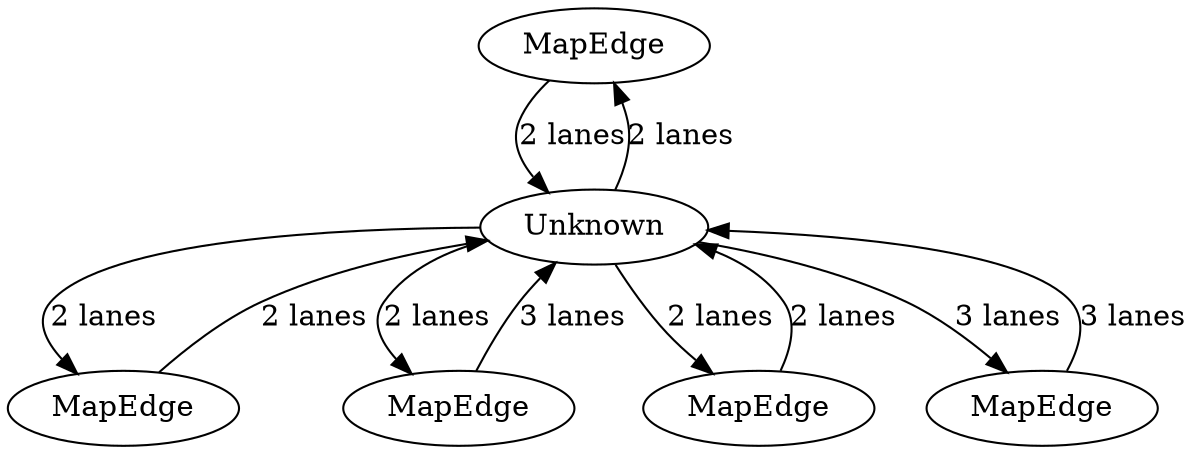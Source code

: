 digraph {
    0 [ label = "MapEdge" ]
    1 [ label = "MapEdge" ]
    2 [ label = "MapEdge" ]
    3 [ label = "MapEdge" ]
    4 [ label = "MapEdge" ]
    5 [ label = "Unknown" ]
    0 -> 5 [ label = "2 lanes" ]
    5 -> 0 [ label = "2 lanes" ]
    3 -> 5 [ label = "2 lanes" ]
    5 -> 3 [ label = "2 lanes" ]
    2 -> 5 [ label = "3 lanes" ]
    5 -> 2 [ label = "2 lanes" ]
    5 -> 4 [ label = "3 lanes" ]
    4 -> 5 [ label = "3 lanes" ]
    5 -> 1 [ label = "2 lanes" ]
    1 -> 5 [ label = "2 lanes" ]
}
